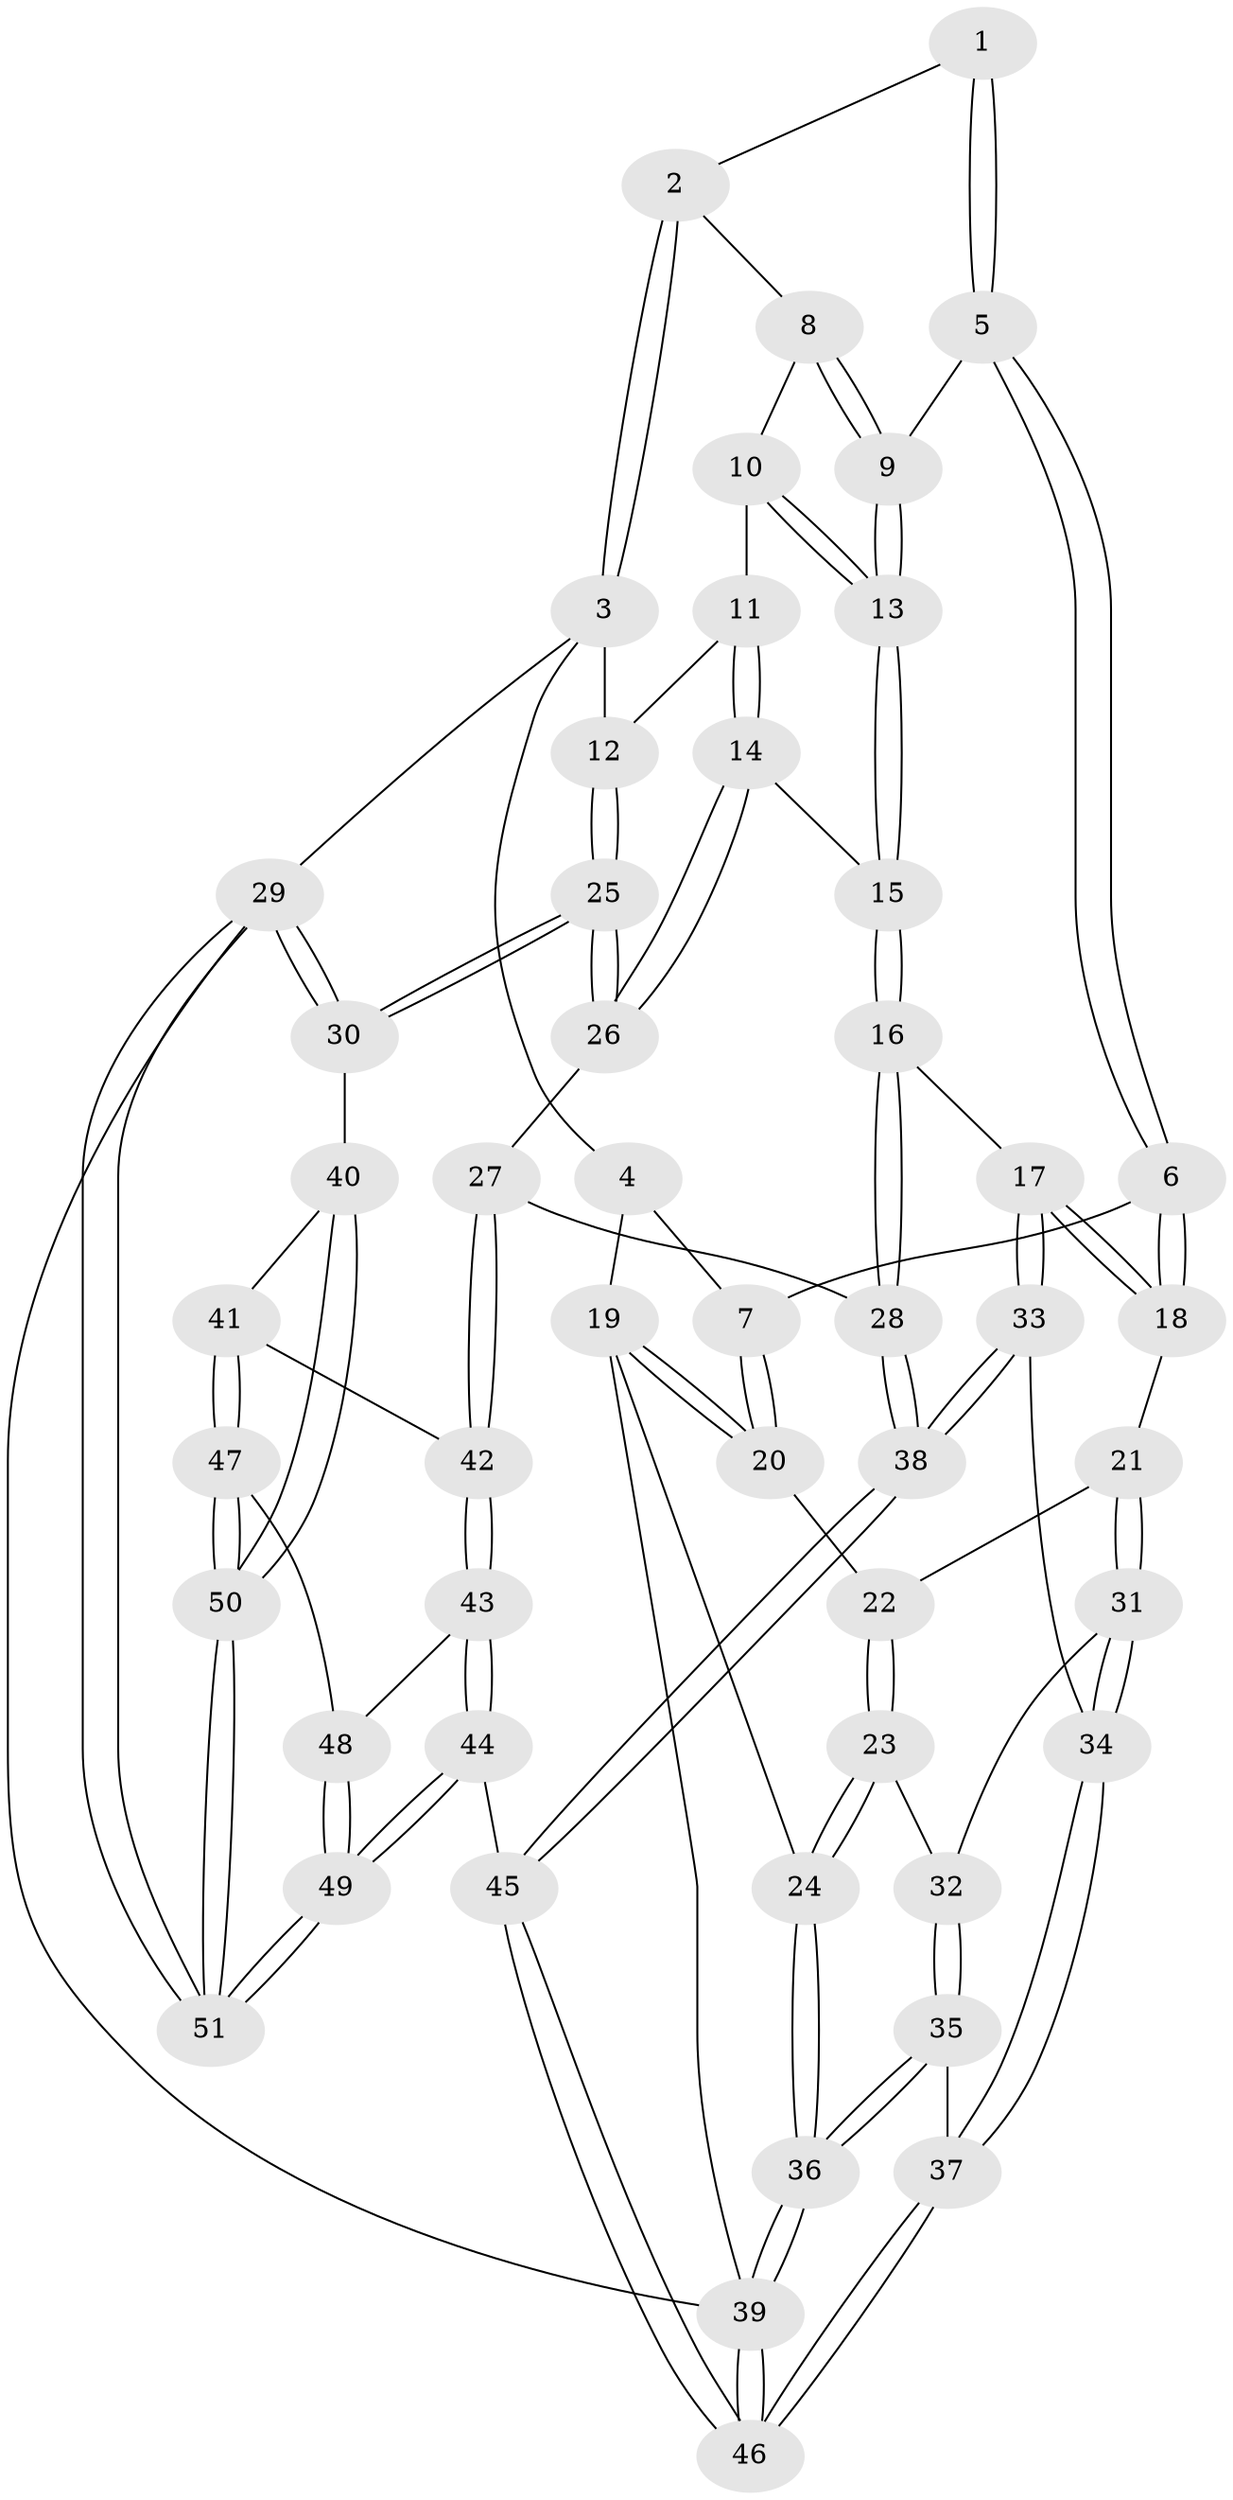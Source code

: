 // coarse degree distribution, {3: 0.11428571428571428, 5: 0.3142857142857143, 6: 0.08571428571428572, 4: 0.45714285714285713, 7: 0.02857142857142857}
// Generated by graph-tools (version 1.1) at 2025/24/03/03/25 07:24:39]
// undirected, 51 vertices, 124 edges
graph export_dot {
graph [start="1"]
  node [color=gray90,style=filled];
  1 [pos="+0.4235121780561116+0"];
  2 [pos="+0.6118966141117888+0"];
  3 [pos="+1+0"];
  4 [pos="+0.21272548078485704+0"];
  5 [pos="+0.46021622827599423+0.2124445988846074"];
  6 [pos="+0.345317834512205+0.2682293783006818"];
  7 [pos="+0.17578409635313225+0.2412712118425309"];
  8 [pos="+0.6533802752662544+0.07127201313708564"];
  9 [pos="+0.5260072670903714+0.2387324057786693"];
  10 [pos="+0.7473113138308323+0.1409338505050105"];
  11 [pos="+1+0"];
  12 [pos="+1+0"];
  13 [pos="+0.6539371443349822+0.35392073232672344"];
  14 [pos="+0.8071996046681261+0.39171780806201373"];
  15 [pos="+0.6664690316529986+0.3791026267381115"];
  16 [pos="+0.5659795865896888+0.548495680140749"];
  17 [pos="+0.5071174141612291+0.5519227891812551"];
  18 [pos="+0.36605464336969334+0.40341668000335096"];
  19 [pos="+0+0.2707803712179044"];
  20 [pos="+0.15744545535467144+0.25412885036302213"];
  21 [pos="+0.2367651749264241+0.5076529508336044"];
  22 [pos="+0.17164899063044828+0.4305707258371676"];
  23 [pos="+0.039384117996939784+0.5181821085725619"];
  24 [pos="+0+0.5523150837906616"];
  25 [pos="+1+0.6563434087866786"];
  26 [pos="+0.9729423457161812+0.5691281058878842"];
  27 [pos="+0.6686328607641561+0.6703335404527048"];
  28 [pos="+0.6200046360927413+0.6470614871605609"];
  29 [pos="+1+1"];
  30 [pos="+1+0.697633407508216"];
  31 [pos="+0.2518950503046886+0.5875642813952694"];
  32 [pos="+0.1321203502285581+0.5730210737511697"];
  33 [pos="+0.32304711953738674+0.6562581368093758"];
  34 [pos="+0.28287763376441033+0.6413273884613181"];
  35 [pos="+0.01467823700475064+0.7392723099244478"];
  36 [pos="+0+0.7444282007583377"];
  37 [pos="+0.10449195736332406+0.7463724408991312"];
  38 [pos="+0.4284513850373366+1"];
  39 [pos="+0+1"];
  40 [pos="+1+0.7312871513931093"];
  41 [pos="+0.9180277943781879+0.8077159734782755"];
  42 [pos="+0.7809079589890836+0.8255722575898498"];
  43 [pos="+0.7714891437905107+0.8390327842505921"];
  44 [pos="+0.44357305331008234+1"];
  45 [pos="+0.4255989744142657+1"];
  46 [pos="+0.37043420357208934+1"];
  47 [pos="+0.8764616705234677+0.998521480228807"];
  48 [pos="+0.8030518646922188+0.9334415925414055"];
  49 [pos="+0.7638379478240943+1"];
  50 [pos="+0.8803639206243384+1"];
  51 [pos="+0.8582894378454181+1"];
  1 -- 2;
  1 -- 5;
  1 -- 5;
  2 -- 3;
  2 -- 3;
  2 -- 8;
  3 -- 4;
  3 -- 12;
  3 -- 29;
  4 -- 7;
  4 -- 19;
  5 -- 6;
  5 -- 6;
  5 -- 9;
  6 -- 7;
  6 -- 18;
  6 -- 18;
  7 -- 20;
  7 -- 20;
  8 -- 9;
  8 -- 9;
  8 -- 10;
  9 -- 13;
  9 -- 13;
  10 -- 11;
  10 -- 13;
  10 -- 13;
  11 -- 12;
  11 -- 14;
  11 -- 14;
  12 -- 25;
  12 -- 25;
  13 -- 15;
  13 -- 15;
  14 -- 15;
  14 -- 26;
  14 -- 26;
  15 -- 16;
  15 -- 16;
  16 -- 17;
  16 -- 28;
  16 -- 28;
  17 -- 18;
  17 -- 18;
  17 -- 33;
  17 -- 33;
  18 -- 21;
  19 -- 20;
  19 -- 20;
  19 -- 24;
  19 -- 39;
  20 -- 22;
  21 -- 22;
  21 -- 31;
  21 -- 31;
  22 -- 23;
  22 -- 23;
  23 -- 24;
  23 -- 24;
  23 -- 32;
  24 -- 36;
  24 -- 36;
  25 -- 26;
  25 -- 26;
  25 -- 30;
  25 -- 30;
  26 -- 27;
  27 -- 28;
  27 -- 42;
  27 -- 42;
  28 -- 38;
  28 -- 38;
  29 -- 30;
  29 -- 30;
  29 -- 51;
  29 -- 51;
  29 -- 39;
  30 -- 40;
  31 -- 32;
  31 -- 34;
  31 -- 34;
  32 -- 35;
  32 -- 35;
  33 -- 34;
  33 -- 38;
  33 -- 38;
  34 -- 37;
  34 -- 37;
  35 -- 36;
  35 -- 36;
  35 -- 37;
  36 -- 39;
  36 -- 39;
  37 -- 46;
  37 -- 46;
  38 -- 45;
  38 -- 45;
  39 -- 46;
  39 -- 46;
  40 -- 41;
  40 -- 50;
  40 -- 50;
  41 -- 42;
  41 -- 47;
  41 -- 47;
  42 -- 43;
  42 -- 43;
  43 -- 44;
  43 -- 44;
  43 -- 48;
  44 -- 45;
  44 -- 49;
  44 -- 49;
  45 -- 46;
  45 -- 46;
  47 -- 48;
  47 -- 50;
  47 -- 50;
  48 -- 49;
  48 -- 49;
  49 -- 51;
  49 -- 51;
  50 -- 51;
  50 -- 51;
}
